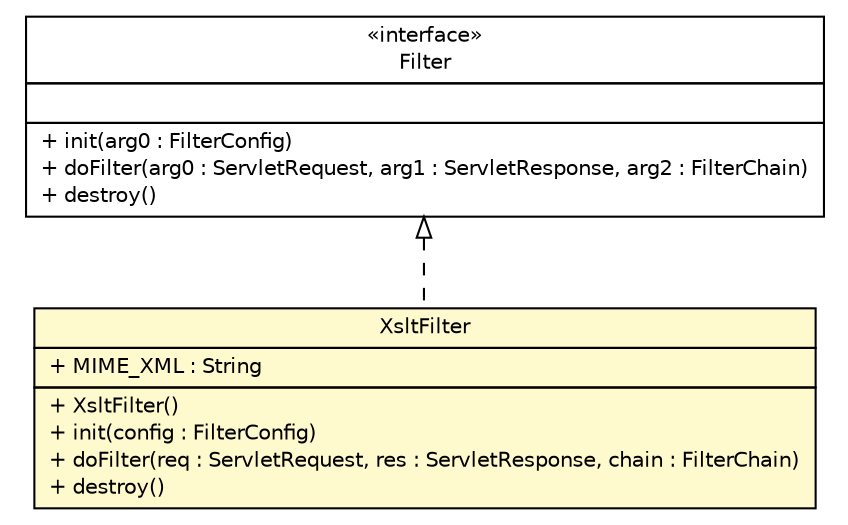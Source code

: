 #!/usr/local/bin/dot
#
# Class diagram 
# Generated by UMLGraph version 5.1 (http://www.umlgraph.org/)
#

digraph G {
	edge [fontname="Helvetica",fontsize=10,labelfontname="Helvetica",labelfontsize=10];
	node [fontname="Helvetica",fontsize=10,shape=plaintext];
	nodesep=0.25;
	ranksep=0.5;
	// com.rexsl.core.XsltFilter
	c39 [label=<<table title="com.rexsl.core.XsltFilter" border="0" cellborder="1" cellspacing="0" cellpadding="2" port="p" bgcolor="lemonChiffon" href="./XsltFilter.html">
		<tr><td><table border="0" cellspacing="0" cellpadding="1">
<tr><td align="center" balign="center"> XsltFilter </td></tr>
		</table></td></tr>
		<tr><td><table border="0" cellspacing="0" cellpadding="1">
<tr><td align="left" balign="left"> + MIME_XML : String </td></tr>
		</table></td></tr>
		<tr><td><table border="0" cellspacing="0" cellpadding="1">
<tr><td align="left" balign="left"> + XsltFilter() </td></tr>
<tr><td align="left" balign="left"> + init(config : FilterConfig) </td></tr>
<tr><td align="left" balign="left"> + doFilter(req : ServletRequest, res : ServletResponse, chain : FilterChain) </td></tr>
<tr><td align="left" balign="left"> + destroy() </td></tr>
		</table></td></tr>
		</table>>, fontname="Helvetica", fontcolor="black", fontsize=10.0];
	//com.rexsl.core.XsltFilter implements javax.servlet.Filter
	c41:p -> c39:p [dir=back,arrowtail=empty,style=dashed];
	// javax.servlet.Filter
	c41 [label=<<table title="javax.servlet.Filter" border="0" cellborder="1" cellspacing="0" cellpadding="2" port="p" href="http://java.sun.com/j2se/1.4.2/docs/api/javax/servlet/Filter.html">
		<tr><td><table border="0" cellspacing="0" cellpadding="1">
<tr><td align="center" balign="center"> &#171;interface&#187; </td></tr>
<tr><td align="center" balign="center"> Filter </td></tr>
		</table></td></tr>
		<tr><td><table border="0" cellspacing="0" cellpadding="1">
<tr><td align="left" balign="left">  </td></tr>
		</table></td></tr>
		<tr><td><table border="0" cellspacing="0" cellpadding="1">
<tr><td align="left" balign="left"> + init(arg0 : FilterConfig) </td></tr>
<tr><td align="left" balign="left"> + doFilter(arg0 : ServletRequest, arg1 : ServletResponse, arg2 : FilterChain) </td></tr>
<tr><td align="left" balign="left"> + destroy() </td></tr>
		</table></td></tr>
		</table>>, fontname="Helvetica", fontcolor="black", fontsize=10.0];
}

